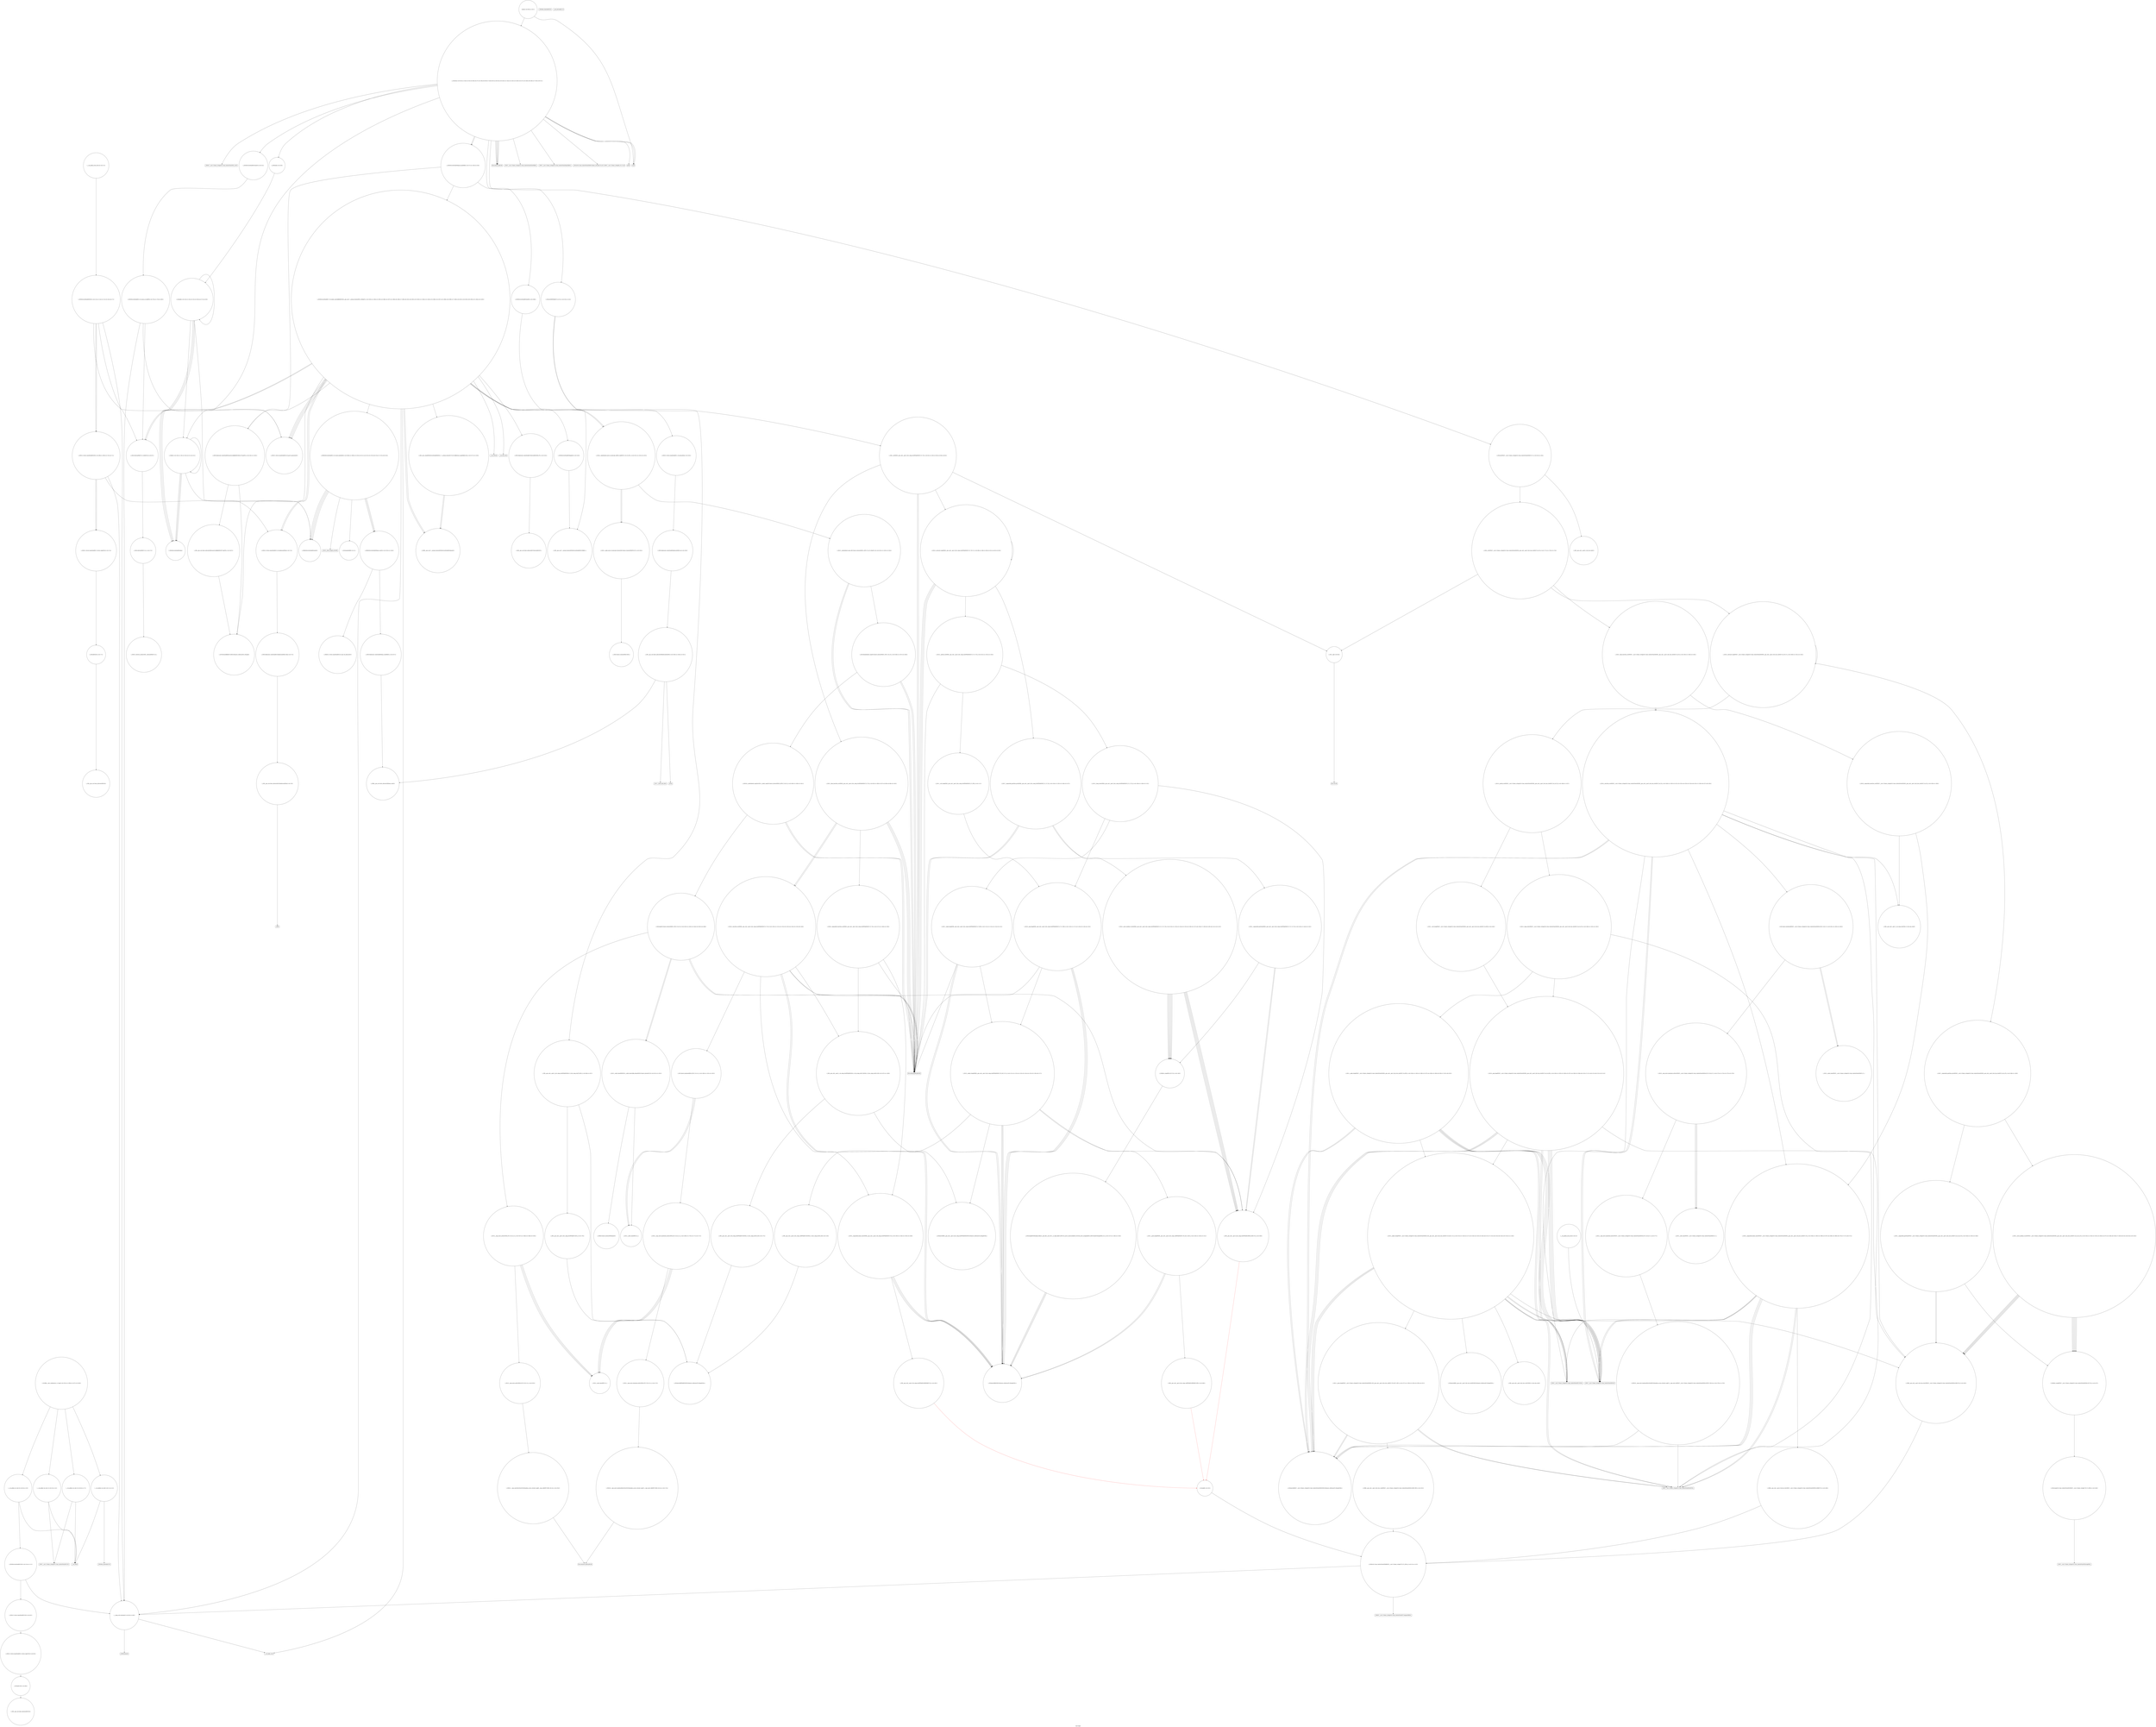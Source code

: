 digraph "Call Graph" {
	label="Call Graph";

	Node0x5587aa89c090 [shape=record,shape=circle,label="{__cxx_global_var_init|{<s0>1|<s1>2}}"];
	Node0x5587aa89c090:s0 -> Node0x5587aa89c110[color=black];
	Node0x5587aa89c090:s1 -> Node0x5587aaca23c0[color=black];
	Node0x5587aaca5f60 [shape=record,shape=Mrecord,label="{llvm.memmove.p0i8.p0i8.i64}"];
	Node0x5587aaca25c0 [shape=record,shape=Mrecord,label="{_ZNSt7__cxx1112basic_stringIcSt11char_traitsIcESaIcEED1Ev}"];
	Node0x5587aaca3ac0 [shape=record,shape=circle,label="{_ZSt22__final_insertion_sortIPNSt7__cxx1112basic_stringIcSt11char_traitsIcESaIcEEEN9__gnu_cxx5__ops15_Iter_less_iterEEvT_SA_T0_|{<s0>183|<s1>184|<s2>185}}"];
	Node0x5587aaca3ac0:s0 -> Node0x5587aaca4540[color=black];
	Node0x5587aaca3ac0:s1 -> Node0x5587aaca45c0[color=black];
	Node0x5587aaca3ac0:s2 -> Node0x5587aaca4540[color=black];
	Node0x5587aaca2940 [shape=record,shape=circle,label="{_ZNKSt6vectorIiSaIiEE4sizeEv}"];
	Node0x5587aaca3e40 [shape=record,shape=circle,label="{_ZSt10__pop_heapIPNSt7__cxx1112basic_stringIcSt11char_traitsIcESaIcEEEN9__gnu_cxx5__ops15_Iter_less_iterEEvT_SA_SA_RT0_|{<s0>204|<s1>205|<s2>206|<s3>207|<s4>208|<s5>209|<s6>210|<s7>211|<s8>212|<s9>213|<s10>214}}"];
	Node0x5587aaca3e40:s0 -> Node0x5587aaca3ec0[color=black];
	Node0x5587aaca3e40:s1 -> Node0x5587aaca3f40[color=black];
	Node0x5587aaca3e40:s2 -> Node0x5587aaca3ec0[color=black];
	Node0x5587aaca3e40:s3 -> Node0x5587aaca4040[color=black];
	Node0x5587aaca3e40:s4 -> Node0x5587aaca3ec0[color=black];
	Node0x5587aaca3e40:s5 -> Node0x5587aaca3f40[color=black];
	Node0x5587aaca3e40:s6 -> Node0x5587aaca3fc0[color=black];
	Node0x5587aaca3e40:s7 -> Node0x5587aaca25c0[color=black];
	Node0x5587aaca3e40:s8 -> Node0x5587aaca25c0[color=black];
	Node0x5587aaca3e40:s9 -> Node0x5587aaca25c0[color=black];
	Node0x5587aaca3e40:s10 -> Node0x5587aaca25c0[color=black];
	Node0x5587aaca2cc0 [shape=record,shape=Mrecord,label="{llvm.memset.p0i8.i64}"];
	Node0x5587aaca41c0 [shape=record,shape=circle,label="{_ZSt11__push_heapIPNSt7__cxx1112basic_stringIcSt11char_traitsIcESaIcEEElS5_N9__gnu_cxx5__ops14_Iter_less_valEEvT_T0_SB_T1_RT2_|{<s0>227|<s1>228|<s2>229|<s3>230|<s4>231}}"];
	Node0x5587aaca41c0:s0 -> Node0x5587aaca4240[color=black];
	Node0x5587aaca41c0:s1 -> Node0x5587aaca3ec0[color=black];
	Node0x5587aaca41c0:s2 -> Node0x5587aaca4040[color=black];
	Node0x5587aaca41c0:s3 -> Node0x5587aaca3ec0[color=black];
	Node0x5587aaca41c0:s4 -> Node0x5587aaca4040[color=black];
	Node0x5587aaca3040 [shape=record,shape=Mrecord,label="{_ZNSt7__cxx1112basic_stringIcSt11char_traitsIcESaIcEEaSERKS4_}"];
	Node0x5587aaca4540 [shape=record,shape=circle,label="{_ZSt16__insertion_sortIPNSt7__cxx1112basic_stringIcSt11char_traitsIcESaIcEEEN9__gnu_cxx5__ops15_Iter_less_iterEEvT_SA_T0_|{<s0>249|<s1>250|<s2>251|<s3>252|<s4>253|<s5>254|<s6>255|<s7>256|<s8>257|<s9>258}}"];
	Node0x5587aaca4540:s0 -> Node0x5587aaca3dc0[color=black];
	Node0x5587aaca4540:s1 -> Node0x5587aaca3ec0[color=black];
	Node0x5587aaca4540:s2 -> Node0x5587aaca3f40[color=black];
	Node0x5587aaca4540:s3 -> Node0x5587aaca4640[color=black];
	Node0x5587aaca4540:s4 -> Node0x5587aaca3ec0[color=black];
	Node0x5587aaca4540:s5 -> Node0x5587aaca4040[color=black];
	Node0x5587aaca4540:s6 -> Node0x5587aaca25c0[color=black];
	Node0x5587aaca4540:s7 -> Node0x5587aaca25c0[color=black];
	Node0x5587aaca4540:s8 -> Node0x5587aaca4740[color=black];
	Node0x5587aaca4540:s9 -> Node0x5587aaca46c0[color=black];
	Node0x5587aaca33c0 [shape=record,shape=circle,label="{__clang_call_terminate|{<s0>63|<s1>64}}"];
	Node0x5587aaca33c0:s0 -> Node0x5587aaca3440[color=black];
	Node0x5587aaca33c0:s1 -> Node0x5587aaca34c0[color=black];
	Node0x5587aaca48c0 [shape=record,shape=circle,label="{_ZSt22__copy_move_backward_aILb1EPNSt7__cxx1112basic_stringIcSt11char_traitsIcESaIcEEES6_ET1_T0_S8_S7_|{<s0>277}}"];
	Node0x5587aaca48c0:s0 -> Node0x5587aaca49c0[color=black];
	Node0x5587aaca3740 [shape=record,shape=circle,label="{_ZNSt12_Vector_baseIiSaIiEE19_M_get_Tp_allocatorEv}"];
	Node0x5587aaca8480 [shape=record,shape=circle,label="{_ZN9__gnu_cxx13new_allocatorIiE9constructIiJRKiEEEvPT_DpOT0_|{<s0>307}}"];
	Node0x5587aaca8480:s0 -> Node0x5587aaca8500[color=black];
	Node0x5587aaca4ae0 [shape=record,shape=circle,label="{_ZN9__gnu_cxx13new_allocatorIiE10deallocateEPim|{<s0>76}}"];
	Node0x5587aaca4ae0:s0 -> Node0x5587aaca4b60[color=black];
	Node0x5587aaca8800 [shape=record,shape=circle,label="{_ZNK9__gnu_cxx17__normal_iteratorIPiSt6vectorIiSaIiEEE4baseEv}"];
	Node0x5587aaca4e60 [shape=record,shape=circle,label="{_ZN9__gnu_cxx5__ops16__iter_comp_iterIPFbiiEEENS0_15_Iter_comp_iterIT_EES5_|{<s0>86|<s1>87}}"];
	Node0x5587aaca4e60:s0 -> Node0x5587aaca56e0[color=black];
	Node0x5587aaca4e60:s1 -> Node0x5587aaca60e0[color=black];
	Node0x5587aaca8b80 [shape=record,shape=circle,label="{_ZNSt16allocator_traitsISaIiEE8max_sizeERKS0_|{<s0>327}}"];
	Node0x5587aaca8b80:s0 -> Node0x5587aaca8c80[color=black];
	Node0x5587aaca51e0 [shape=record,shape=circle,label="{_ZSt13__heap_selectIPiN9__gnu_cxx5__ops15_Iter_comp_iterIPFbiiEEEEvT_S7_S7_T0_|{<s0>108|<s1>109|<s2>110}}"];
	Node0x5587aaca51e0:s0 -> Node0x5587aaca52e0[color=black];
	Node0x5587aaca51e0:s1 -> Node0x5587aaca5360[color=black];
	Node0x5587aaca51e0:s2 -> Node0x5587aaca53e0[color=black];
	Node0x5587aaca8f00 [shape=record,shape=Mrecord,label="{_Znwm}"];
	Node0x5587aaca5560 [shape=record,shape=circle,label="{_ZSt4moveIRN9__gnu_cxx5__ops15_Iter_comp_iterIPFbiiEEEEONSt16remove_referenceIT_E4typeEOS8_}"];
	Node0x5587aaca9280 [shape=record,shape=circle,label="{_ZSt12__miter_baseIPiEDTcl12__miter_basecldtfp_4baseEEESt13move_iteratorIT_E|{<s0>351|<s1>352}}"];
	Node0x5587aaca9280:s0 -> Node0x5587aaca9400[color=black];
	Node0x5587aaca9280:s1 -> Node0x5587aaca5d60[color=black];
	Node0x5587aaca58e0 [shape=record,shape=circle,label="{_ZSt9iter_swapIPiS0_EvT_T0_|{<s0>146}}"];
	Node0x5587aaca58e0:s0 -> Node0x5587aaca5960[color=black];
	Node0x5587aaca5c60 [shape=record,shape=circle,label="{_ZN9__gnu_cxx5__ops15__val_comp_iterIPFbiiEEENS0_14_Val_comp_iterIT_EENS0_15_Iter_comp_iterIS5_EE|{<s0>167|<s1>168}}"];
	Node0x5587aaca5c60:s0 -> Node0x5587aaca5560[color=black];
	Node0x5587aaca5c60:s1 -> Node0x5587aaca6060[color=black];
	Node0x5587aa89c110 [shape=record,shape=Mrecord,label="{_ZNSt8ios_base4InitC1Ev}"];
	Node0x5587aaca5fe0 [shape=record,shape=circle,label="{_ZN9__gnu_cxx5__ops14_Val_comp_iterIPFbiiEEclIiPiEEbRT_T0_|{<s0>361}}"];
	Node0x5587aaca5fe0:s0 -> Node0x5587aaca2b40[color=red];
	Node0x5587aaca2640 [shape=record,shape=circle,label="{__cxx_global_var_init.2|{<s0>6|<s1>7}}"];
	Node0x5587aaca2640:s0 -> Node0x5587aaca24c0[color=black];
	Node0x5587aaca2640:s1 -> Node0x5587aaca23c0[color=black];
	Node0x5587aaca3b40 [shape=record,shape=circle,label="{_ZSt14__partial_sortIPNSt7__cxx1112basic_stringIcSt11char_traitsIcESaIcEEEN9__gnu_cxx5__ops15_Iter_less_iterEEvT_SA_SA_T0_|{<s0>186|<s1>187}}"];
	Node0x5587aaca3b40:s0 -> Node0x5587aaca3c40[color=black];
	Node0x5587aaca3b40:s1 -> Node0x5587aaca3cc0[color=black];
	Node0x5587aaca29c0 [shape=record,shape=circle,label="{_ZNSt6vectorIiSaIiEEixEm}"];
	Node0x5587aaca3ec0 [shape=record,shape=circle,label="{_ZSt4moveIRNSt7__cxx1112basic_stringIcSt11char_traitsIcESaIcEEEEONSt16remove_referenceIT_E4typeEOS8_}"];
	Node0x5587aaca2d40 [shape=record,shape=Mrecord,label="{scanf}"];
	Node0x5587aaca4240 [shape=record,shape=circle,label="{_ZNK9__gnu_cxx5__ops14_Iter_less_valclIPNSt7__cxx1112basic_stringIcSt11char_traitsIcESaIcEEES8_EEbT_RT0_|{<s0>232}}"];
	Node0x5587aaca4240:s0 -> Node0x5587aaca2bc0[color=black];
	Node0x5587aaca30c0 [shape=record,shape=Mrecord,label="{_ZNSt7__cxx1112basic_stringIcSt11char_traitsIcESaIcEEpLERKS4_}"];
	Node0x5587aaca45c0 [shape=record,shape=circle,label="{_ZSt26__unguarded_insertion_sortIPNSt7__cxx1112basic_stringIcSt11char_traitsIcESaIcEEEN9__gnu_cxx5__ops15_Iter_less_iterEEvT_SA_T0_|{<s0>259|<s1>260}}"];
	Node0x5587aaca45c0:s0 -> Node0x5587aaca4740[color=black];
	Node0x5587aaca45c0:s1 -> Node0x5587aaca46c0[color=black];
	Node0x5587aaca3440 [shape=record,shape=Mrecord,label="{__cxa_begin_catch}"];
	Node0x5587aaca4940 [shape=record,shape=circle,label="{_ZSt12__niter_baseIPNSt7__cxx1112basic_stringIcSt11char_traitsIcESaIcEEEET_S7_}"];
	Node0x5587aaca37c0 [shape=record,shape=circle,label="{_ZNSt12_Vector_baseIiSaIiEED2Ev|{<s0>68|<s1>69|<s2>70|<s3>71}}"];
	Node0x5587aaca37c0:s0 -> Node0x5587aaca3940[color=black];
	Node0x5587aaca37c0:s1 -> Node0x5587aaca39c0[color=black];
	Node0x5587aaca37c0:s2 -> Node0x5587aaca39c0[color=black];
	Node0x5587aaca37c0:s3 -> Node0x5587aaca33c0[color=black];
	Node0x5587aaca8500 [shape=record,shape=circle,label="{_ZSt7forwardIRKiEOT_RNSt16remove_referenceIS2_E4typeE}"];
	Node0x5587aaca4b60 [shape=record,shape=Mrecord,label="{_ZdlPv}"];
	Node0x5587aaca8880 [shape=record,shape=circle,label="{_ZNSt16allocator_traitsISaIiEE7destroyIiEEvRS0_PT_|{<s0>324}}"];
	Node0x5587aaca8880:s0 -> Node0x5587aaca9500[color=black];
	Node0x5587aaca4ee0 [shape=record,shape=circle,label="{_ZSt16__introsort_loopIPilN9__gnu_cxx5__ops15_Iter_comp_iterIPFbiiEEEEvT_S7_T0_T1_|{<s0>88|<s1>89|<s2>90|<s3>91|<s4>92|<s5>93}}"];
	Node0x5587aaca4ee0:s0 -> Node0x5587aaca4fe0[color=black];
	Node0x5587aaca4ee0:s1 -> Node0x5587aaca50e0[color=black];
	Node0x5587aaca4ee0:s2 -> Node0x5587aaca4fe0[color=black];
	Node0x5587aaca4ee0:s3 -> Node0x5587aaca5160[color=black];
	Node0x5587aaca4ee0:s4 -> Node0x5587aaca4fe0[color=black];
	Node0x5587aaca4ee0:s5 -> Node0x5587aaca4ee0[color=black];
	Node0x5587aaca8c00 [shape=record,shape=circle,label="{_ZNKSt12_Vector_baseIiSaIiEE19_M_get_Tp_allocatorEv}"];
	Node0x5587aaca5260 [shape=record,shape=circle,label="{_ZSt11__sort_heapIPiN9__gnu_cxx5__ops15_Iter_comp_iterIPFbiiEEEEvT_S7_RT0_|{<s0>111}}"];
	Node0x5587aaca5260:s0 -> Node0x5587aaca53e0[color=black];
	Node0x5587aaca8f80 [shape=record,shape=circle,label="{_ZSt22__uninitialized_copy_aISt13move_iteratorIPiES1_iET0_T_S4_S3_RSaIT1_E|{<s0>332|<s1>333|<s2>334}}"];
	Node0x5587aaca8f80:s0 -> Node0x5587aaca4fe0[color=black];
	Node0x5587aaca8f80:s1 -> Node0x5587aaca4fe0[color=black];
	Node0x5587aaca8f80:s2 -> Node0x5587aaca9080[color=black];
	Node0x5587aaca55e0 [shape=record,shape=circle,label="{_ZN9__gnu_cxx5__ops14_Iter_comp_valIPFbiiEEC2EONS0_15_Iter_comp_iterIS3_EE|{<s0>128}}"];
	Node0x5587aaca55e0:s0 -> Node0x5587aaca56e0[color=black];
	Node0x5587aaca9300 [shape=record,shape=circle,label="{_ZSt13__copy_move_aILb1EPiS0_ET1_T0_S2_S1_|{<s0>353}}"];
	Node0x5587aaca9300:s0 -> Node0x5587aaca9380[color=black];
	Node0x5587aaca5960 [shape=record,shape=circle,label="{_ZSt4swapIiENSt9enable_ifIXsr6__and_ISt6__not_ISt15__is_tuple_likeIT_EESt21is_move_constructibleIS3_ESt18is_move_assignableIS3_EEE5valueEvE4typeERS3_SC_|{<s0>147|<s1>148|<s2>149}}"];
	Node0x5587aaca5960:s0 -> Node0x5587aaca5460[color=black];
	Node0x5587aaca5960:s1 -> Node0x5587aaca5460[color=black];
	Node0x5587aaca5960:s2 -> Node0x5587aaca5460[color=black];
	Node0x5587aaca5ce0 [shape=record,shape=circle,label="{_ZSt23__copy_move_backward_a2ILb1EPiS0_ET1_T0_S2_S1_|{<s0>169|<s1>170|<s2>171|<s3>172}}"];
	Node0x5587aaca5ce0:s0 -> Node0x5587aaca5e60[color=black];
	Node0x5587aaca5ce0:s1 -> Node0x5587aaca5e60[color=black];
	Node0x5587aaca5ce0:s2 -> Node0x5587aaca5e60[color=black];
	Node0x5587aaca5ce0:s3 -> Node0x5587aaca5de0[color=black];
	Node0x5587aaca2340 [shape=record,shape=Mrecord,label="{_ZNSt8ios_base4InitD1Ev}"];
	Node0x5587aaca6060 [shape=record,shape=circle,label="{_ZN9__gnu_cxx5__ops14_Val_comp_iterIPFbiiEEC2EONS0_15_Iter_comp_iterIS3_EE|{<s0>175}}"];
	Node0x5587aaca6060:s0 -> Node0x5587aaca56e0[color=black];
	Node0x5587aaca26c0 [shape=record,shape=circle,label="{__cxx_global_var_init.3|{<s0>8|<s1>9}}"];
	Node0x5587aaca26c0:s0 -> Node0x5587aaca2740[color=black];
	Node0x5587aaca26c0:s1 -> Node0x5587aaca23c0[color=black];
	Node0x5587aaca3bc0 [shape=record,shape=circle,label="{_ZSt27__unguarded_partition_pivotIPNSt7__cxx1112basic_stringIcSt11char_traitsIcESaIcEEEN9__gnu_cxx5__ops15_Iter_less_iterEET_SA_SA_T0_|{<s0>188|<s1>189}}"];
	Node0x5587aaca3bc0:s0 -> Node0x5587aaca42c0[color=black];
	Node0x5587aaca3bc0:s1 -> Node0x5587aaca4340[color=black];
	Node0x5587aaca2a40 [shape=record,shape=circle,label="{_Z4walki|{<s0>23|<s1>24|<s2>25|<s3>26|<s4>27|<s5>28}}"];
	Node0x5587aaca2a40:s0 -> Node0x5587aaca2940[color=black];
	Node0x5587aaca2a40:s1 -> Node0x5587aaca29c0[color=black];
	Node0x5587aaca2a40:s2 -> Node0x5587aaca29c0[color=black];
	Node0x5587aaca2a40:s3 -> Node0x5587aaca29c0[color=black];
	Node0x5587aaca2a40:s4 -> Node0x5587aaca28c0[color=black];
	Node0x5587aaca2a40:s5 -> Node0x5587aaca2a40[color=black];
	Node0x5587aaca3f40 [shape=record,shape=Mrecord,label="{_ZNSt7__cxx1112basic_stringIcSt11char_traitsIcESaIcEEC1EOS4_}"];
	Node0x5587aaca2dc0 [shape=record,shape=Mrecord,label="{_ZStrsIcSt11char_traitsIcESaIcEERSt13basic_istreamIT_T0_ES7_RNSt7__cxx1112basic_stringIS4_S5_T1_EE}"];
	Node0x5587aaca42c0 [shape=record,shape=circle,label="{_ZSt22__move_median_to_firstIPNSt7__cxx1112basic_stringIcSt11char_traitsIcESaIcEEEN9__gnu_cxx5__ops15_Iter_less_iterEEvT_SA_SA_SA_T0_|{<s0>233|<s1>234|<s2>235|<s3>236|<s4>237|<s5>238|<s6>239|<s7>240|<s8>241|<s9>242|<s10>243}}"];
	Node0x5587aaca42c0:s0 -> Node0x5587aaca3dc0[color=black];
	Node0x5587aaca42c0:s1 -> Node0x5587aaca3dc0[color=black];
	Node0x5587aaca42c0:s2 -> Node0x5587aaca43c0[color=black];
	Node0x5587aaca42c0:s3 -> Node0x5587aaca3dc0[color=black];
	Node0x5587aaca42c0:s4 -> Node0x5587aaca43c0[color=black];
	Node0x5587aaca42c0:s5 -> Node0x5587aaca43c0[color=black];
	Node0x5587aaca42c0:s6 -> Node0x5587aaca3dc0[color=black];
	Node0x5587aaca42c0:s7 -> Node0x5587aaca43c0[color=black];
	Node0x5587aaca42c0:s8 -> Node0x5587aaca3dc0[color=black];
	Node0x5587aaca42c0:s9 -> Node0x5587aaca43c0[color=black];
	Node0x5587aaca42c0:s10 -> Node0x5587aaca43c0[color=black];
	Node0x5587aaca3140 [shape=record,shape=Mrecord,label="{printf}"];
	Node0x5587aaca4640 [shape=record,shape=circle,label="{_ZSt13move_backwardIPNSt7__cxx1112basic_stringIcSt11char_traitsIcESaIcEEES6_ET0_T_S8_S7_|{<s0>261|<s1>262|<s2>263}}"];
	Node0x5587aaca4640:s0 -> Node0x5587aaca4840[color=black];
	Node0x5587aaca4640:s1 -> Node0x5587aaca4840[color=black];
	Node0x5587aaca4640:s2 -> Node0x5587aaca47c0[color=black];
	Node0x5587aaca34c0 [shape=record,shape=Mrecord,label="{_ZSt9terminatev}"];
	Node0x5587aaca49c0 [shape=record,shape=circle,label="{_ZNSt20__copy_move_backwardILb1ELb0ESt26random_access_iterator_tagE13__copy_move_bIPNSt7__cxx1112basic_stringIcSt11char_traitsIcESaIcEEES9_EET0_T_SB_SA_|{<s0>278|<s1>279}}"];
	Node0x5587aaca49c0:s0 -> Node0x5587aaca3ec0[color=black];
	Node0x5587aaca49c0:s1 -> Node0x5587aaca4040[color=black];
	Node0x5587aaca3840 [shape=record,shape=circle,label="{_ZSt8_DestroyIPiEvT_S1_|{<s0>72}}"];
	Node0x5587aaca3840:s0 -> Node0x5587aaca38c0[color=black];
	Node0x5587aaca8580 [shape=record,shape=circle,label="{_ZNKSt6vectorIiSaIiEE12_M_check_lenEmPKc|{<s0>308|<s1>309|<s2>310|<s3>311|<s4>312|<s5>313|<s6>314|<s7>315|<s8>316}}"];
	Node0x5587aaca8580:s0 -> Node0x5587aaca8a00[color=black];
	Node0x5587aaca8580:s1 -> Node0x5587aaca2940[color=black];
	Node0x5587aaca8580:s2 -> Node0x5587aaca8a80[color=black];
	Node0x5587aaca8580:s3 -> Node0x5587aaca2940[color=black];
	Node0x5587aaca8580:s4 -> Node0x5587aaca2940[color=black];
	Node0x5587aaca8580:s5 -> Node0x5587aaca8b00[color=black];
	Node0x5587aaca8580:s6 -> Node0x5587aaca2940[color=black];
	Node0x5587aaca8580:s7 -> Node0x5587aaca8a00[color=black];
	Node0x5587aaca8580:s8 -> Node0x5587aaca8a00[color=black];
	Node0x5587aaca4be0 [shape=record,shape=circle,label="{_ZNSaIiED2Ev|{<s0>77}}"];
	Node0x5587aaca4be0:s0 -> Node0x5587aaca4c60[color=black];
	Node0x5587aaca8900 [shape=record,shape=Mrecord,label="{__cxa_rethrow}"];
	Node0x5587aaca4f60 [shape=record,shape=circle,label="{_ZSt4__lgl|{<s0>94}}"];
	Node0x5587aaca4f60:s0 -> Node0x5587aaca59e0[color=black];
	Node0x5587aaca8c80 [shape=record,shape=circle,label="{_ZNK9__gnu_cxx13new_allocatorIiE8max_sizeEv}"];
	Node0x5587aaca52e0 [shape=record,shape=circle,label="{_ZSt11__make_heapIPiN9__gnu_cxx5__ops15_Iter_comp_iterIPFbiiEEEEvT_S7_RT0_|{<s0>112|<s1>113|<s2>114|<s3>115}}"];
	Node0x5587aaca52e0:s0 -> Node0x5587aaca5460[color=black];
	Node0x5587aaca52e0:s1 -> Node0x5587aaca5460[color=black];
	Node0x5587aaca52e0:s2 -> Node0x5587aaca4fe0[color=black];
	Node0x5587aaca52e0:s3 -> Node0x5587aaca54e0[color=black];
	Node0x5587aaca9000 [shape=record,shape=circle,label="{_ZSt32__make_move_if_noexcept_iteratorIiSt13move_iteratorIPiEET0_PT_|{<s0>335}}"];
	Node0x5587aaca9000:s0 -> Node0x5587aaca9480[color=black];
	Node0x5587aaca5660 [shape=record,shape=circle,label="{_ZSt11__push_heapIPiliN9__gnu_cxx5__ops14_Iter_comp_valIPFbiiEEEEvT_T0_S8_T1_RT2_|{<s0>129|<s1>130|<s2>131}}"];
	Node0x5587aaca5660:s0 -> Node0x5587aaca5760[color=black];
	Node0x5587aaca5660:s1 -> Node0x5587aaca5460[color=black];
	Node0x5587aaca5660:s2 -> Node0x5587aaca5460[color=black];
	Node0x5587aaca9380 [shape=record,shape=circle,label="{_ZNSt11__copy_moveILb1ELb1ESt26random_access_iterator_tagE8__copy_mIiEEPT_PKS3_S6_S4_|{<s0>354}}"];
	Node0x5587aaca9380:s0 -> Node0x5587aaca5f60[color=black];
	Node0x5587aaca59e0 [shape=record,shape=Mrecord,label="{llvm.ctlz.i64}"];
	Node0x5587aaca5d60 [shape=record,shape=circle,label="{_ZSt12__miter_baseIPiET_S1_}"];
	Node0x5587aaca23c0 [shape=record,shape=Mrecord,label="{__cxa_atexit}"];
	Node0x5587aaca60e0 [shape=record,shape=circle,label="{_ZN9__gnu_cxx5__ops15_Iter_comp_iterIPFbiiEEC2ES3_|{<s0>176}}"];
	Node0x5587aaca60e0:s0 -> Node0x5587aaca56e0[color=black];
	Node0x5587aaca2740 [shape=record,shape=circle,label="{_ZNSt6vectorIiSaIiEEC2Ev|{<s0>10|<s1>11}}"];
	Node0x5587aaca2740:s0 -> Node0x5587aaca32c0[color=black];
	Node0x5587aaca2740:s1 -> Node0x5587aaca33c0[color=black];
	Node0x5587aaca3c40 [shape=record,shape=circle,label="{_ZSt13__heap_selectIPNSt7__cxx1112basic_stringIcSt11char_traitsIcESaIcEEEN9__gnu_cxx5__ops15_Iter_less_iterEEvT_SA_SA_T0_|{<s0>190|<s1>191|<s2>192}}"];
	Node0x5587aaca3c40:s0 -> Node0x5587aaca3d40[color=black];
	Node0x5587aaca3c40:s1 -> Node0x5587aaca3dc0[color=black];
	Node0x5587aaca3c40:s2 -> Node0x5587aaca3e40[color=black];
	Node0x5587aaca2ac0 [shape=record,shape=circle,label="{_Z4WALKi|{<s0>29}}"];
	Node0x5587aaca2ac0:s0 -> Node0x5587aaca2a40[color=black];
	Node0x5587aaca3fc0 [shape=record,shape=circle,label="{_ZSt13__adjust_heapIPNSt7__cxx1112basic_stringIcSt11char_traitsIcESaIcEEElS5_N9__gnu_cxx5__ops15_Iter_less_iterEEvT_T0_SB_T1_T2_|{<s0>215|<s1>216|<s2>217|<s3>218|<s4>219|<s5>220|<s6>221|<s7>222|<s8>223|<s9>224|<s10>225|<s11>226}}"];
	Node0x5587aaca3fc0:s0 -> Node0x5587aaca3dc0[color=black];
	Node0x5587aaca3fc0:s1 -> Node0x5587aaca3ec0[color=black];
	Node0x5587aaca3fc0:s2 -> Node0x5587aaca4040[color=black];
	Node0x5587aaca3fc0:s3 -> Node0x5587aaca3ec0[color=black];
	Node0x5587aaca3fc0:s4 -> Node0x5587aaca4040[color=black];
	Node0x5587aaca3fc0:s5 -> Node0x5587aaca40c0[color=black];
	Node0x5587aaca3fc0:s6 -> Node0x5587aaca4140[color=black];
	Node0x5587aaca3fc0:s7 -> Node0x5587aaca3ec0[color=black];
	Node0x5587aaca3fc0:s8 -> Node0x5587aaca3f40[color=black];
	Node0x5587aaca3fc0:s9 -> Node0x5587aaca41c0[color=black];
	Node0x5587aaca3fc0:s10 -> Node0x5587aaca25c0[color=black];
	Node0x5587aaca3fc0:s11 -> Node0x5587aaca25c0[color=black];
	Node0x5587aaca2e40 [shape=record,shape=circle,label="{_ZNSt6vectorIiSaIiEE5clearEv|{<s0>52}}"];
	Node0x5587aaca2e40:s0 -> Node0x5587aaca4d60[color=black];
	Node0x5587aaca4340 [shape=record,shape=circle,label="{_ZSt21__unguarded_partitionIPNSt7__cxx1112basic_stringIcSt11char_traitsIcESaIcEEEN9__gnu_cxx5__ops15_Iter_less_iterEET_SA_SA_SA_T0_|{<s0>244|<s1>245|<s2>246}}"];
	Node0x5587aaca4340:s0 -> Node0x5587aaca3dc0[color=black];
	Node0x5587aaca4340:s1 -> Node0x5587aaca3dc0[color=black];
	Node0x5587aaca4340:s2 -> Node0x5587aaca43c0[color=black];
	Node0x5587aaca31c0 [shape=record,shape=Mrecord,label="{_ZNKSt7__cxx1112basic_stringIcSt11char_traitsIcESaIcEE5c_strEv}"];
	Node0x5587aaca46c0 [shape=record,shape=circle,label="{_ZSt25__unguarded_linear_insertIPNSt7__cxx1112basic_stringIcSt11char_traitsIcESaIcEEEN9__gnu_cxx5__ops14_Val_less_iterEEvT_T0_|{<s0>264|<s1>265|<s2>266|<s3>267|<s4>268|<s5>269|<s6>270|<s7>271|<s8>272}}"];
	Node0x5587aaca46c0:s0 -> Node0x5587aaca3ec0[color=black];
	Node0x5587aaca46c0:s1 -> Node0x5587aaca3f40[color=black];
	Node0x5587aaca46c0:s2 -> Node0x5587aaca8280[color=black];
	Node0x5587aaca46c0:s3 -> Node0x5587aaca3ec0[color=black];
	Node0x5587aaca46c0:s4 -> Node0x5587aaca4040[color=black];
	Node0x5587aaca46c0:s5 -> Node0x5587aaca25c0[color=black];
	Node0x5587aaca46c0:s6 -> Node0x5587aaca3ec0[color=black];
	Node0x5587aaca46c0:s7 -> Node0x5587aaca4040[color=black];
	Node0x5587aaca46c0:s8 -> Node0x5587aaca25c0[color=black];
	Node0x5587aaca3540 [shape=record,shape=circle,label="{_ZNSt12_Vector_baseIiSaIiEE12_Vector_implC2Ev|{<s0>65}}"];
	Node0x5587aaca3540:s0 -> Node0x5587aaca35c0[color=black];
	Node0x5587aaca8280 [shape=record,shape=circle,label="{_ZNK9__gnu_cxx5__ops14_Val_less_iterclINSt7__cxx1112basic_stringIcSt11char_traitsIcESaIcEEEPS8_EEbRT_T0_|{<s0>280}}"];
	Node0x5587aaca8280:s0 -> Node0x5587aaca2bc0[color=black];
	Node0x5587aaca38c0 [shape=record,shape=circle,label="{_ZNSt12_Destroy_auxILb1EE9__destroyIPiEEvT_S3_}"];
	Node0x5587aaca8600 [shape=record,shape=circle,label="{_ZN9__gnu_cxxmiIPiSt6vectorIiSaIiEEEENS_17__normal_iteratorIT_T0_E15difference_typeERKS8_SB_|{<s0>317|<s1>318}}"];
	Node0x5587aaca8600:s0 -> Node0x5587aaca8800[color=black];
	Node0x5587aaca8600:s1 -> Node0x5587aaca8800[color=black];
	Node0x5587aaca4c60 [shape=record,shape=circle,label="{_ZN9__gnu_cxx13new_allocatorIiED2Ev}"];
	Node0x5587aaca8980 [shape=record,shape=Mrecord,label="{__cxa_end_catch}"];
	Node0x5587aaca4fe0 [shape=record,shape=Mrecord,label="{llvm.memcpy.p0i8.p0i8.i64}"];
	Node0x5587aaca8d00 [shape=record,shape=circle,label="{_ZN9__gnu_cxx17__normal_iteratorIPiSt6vectorIiSaIiEEEC2ERKS1_}"];
	Node0x5587aaca5360 [shape=record,shape=circle,label="{_ZN9__gnu_cxx5__ops15_Iter_comp_iterIPFbiiEEclIPiS6_EEbT_T0_|{<s0>359}}"];
	Node0x5587aaca5360:s0 -> Node0x5587aaca2b40[color=red];
	Node0x5587aaca9080 [shape=record,shape=circle,label="{_ZSt18uninitialized_copyISt13move_iteratorIPiES1_ET0_T_S4_S3_|{<s0>336|<s1>337|<s2>338}}"];
	Node0x5587aaca9080:s0 -> Node0x5587aaca4fe0[color=black];
	Node0x5587aaca9080:s1 -> Node0x5587aaca4fe0[color=black];
	Node0x5587aaca9080:s2 -> Node0x5587aaca9100[color=black];
	Node0x5587aaca56e0 [shape=record,shape=circle,label="{_ZSt4moveIRPFbiiEEONSt16remove_referenceIT_E4typeEOS4_}"];
	Node0x5587aaca9400 [shape=record,shape=circle,label="{_ZNKSt13move_iteratorIPiE4baseEv}"];
	Node0x5587aaca5a60 [shape=record,shape=circle,label="{_ZSt16__insertion_sortIPiN9__gnu_cxx5__ops15_Iter_comp_iterIPFbiiEEEEvT_S7_T0_|{<s0>150|<s1>151|<s2>152|<s3>153|<s4>154|<s5>155|<s6>156}}"];
	Node0x5587aaca5a60:s0 -> Node0x5587aaca5360[color=black];
	Node0x5587aaca5a60:s1 -> Node0x5587aaca5460[color=black];
	Node0x5587aaca5a60:s2 -> Node0x5587aaca5b60[color=black];
	Node0x5587aaca5a60:s3 -> Node0x5587aaca5460[color=black];
	Node0x5587aaca5a60:s4 -> Node0x5587aaca4fe0[color=black];
	Node0x5587aaca5a60:s5 -> Node0x5587aaca5c60[color=black];
	Node0x5587aaca5a60:s6 -> Node0x5587aaca5be0[color=black];
	Node0x5587aaca5de0 [shape=record,shape=circle,label="{_ZSt22__copy_move_backward_aILb1EPiS0_ET1_T0_S2_S1_|{<s0>173}}"];
	Node0x5587aaca5de0:s0 -> Node0x5587aaca5ee0[color=black];
	Node0x5587aaca2440 [shape=record,shape=circle,label="{__cxx_global_var_init.1|{<s0>3|<s1>4}}"];
	Node0x5587aaca2440:s0 -> Node0x5587aaca24c0[color=black];
	Node0x5587aaca2440:s1 -> Node0x5587aaca23c0[color=black];
	Node0x5587aaca6160 [shape=record,shape=circle,label="{_ZSt6__sortIPNSt7__cxx1112basic_stringIcSt11char_traitsIcESaIcEEEN9__gnu_cxx5__ops15_Iter_less_iterEEvT_SA_T0_|{<s0>177|<s1>178|<s2>179}}"];
	Node0x5587aaca6160:s0 -> Node0x5587aaca4f60[color=black];
	Node0x5587aaca6160:s1 -> Node0x5587aaca3a40[color=black];
	Node0x5587aaca6160:s2 -> Node0x5587aaca3ac0[color=black];
	Node0x5587aaca27c0 [shape=record,shape=circle,label="{__cxx_global_array_dtor.4|{<s0>12}}"];
	Node0x5587aaca27c0:s0 -> Node0x5587aaca2840[color=black];
	Node0x5587aaca3cc0 [shape=record,shape=circle,label="{_ZSt11__sort_heapIPNSt7__cxx1112basic_stringIcSt11char_traitsIcESaIcEEEN9__gnu_cxx5__ops15_Iter_less_iterEEvT_SA_RT0_|{<s0>193}}"];
	Node0x5587aaca3cc0:s0 -> Node0x5587aaca3e40[color=black];
	Node0x5587aaca2b40 [shape=record,shape=circle,label="{_Z4cmpfii|{<s0>30}}"];
	Node0x5587aaca2b40:s0 -> Node0x5587aaca2bc0[color=black];
	Node0x5587aaca4040 [shape=record,shape=Mrecord,label="{_ZNSt7__cxx1112basic_stringIcSt11char_traitsIcESaIcEEaSEOS4_}"];
	Node0x5587aaca2ec0 [shape=record,shape=circle,label="{_ZSt4sortIPiPFbiiEEvT_S3_T0_|{<s0>53|<s1>54}}"];
	Node0x5587aaca2ec0:s0 -> Node0x5587aaca4e60[color=black];
	Node0x5587aaca2ec0:s1 -> Node0x5587aaca4de0[color=black];
	Node0x5587aaca43c0 [shape=record,shape=circle,label="{_ZSt9iter_swapIPNSt7__cxx1112basic_stringIcSt11char_traitsIcESaIcEEES6_EvT_T0_|{<s0>247}}"];
	Node0x5587aaca43c0:s0 -> Node0x5587aaca4440[color=black];
	Node0x5587aaca3240 [shape=record,shape=circle,label="{main|{<s0>60|<s1>61}}"];
	Node0x5587aaca3240:s0 -> Node0x5587aaca2d40[color=black];
	Node0x5587aaca3240:s1 -> Node0x5587aaca2c40[color=black];
	Node0x5587aaca4740 [shape=record,shape=circle,label="{_ZN9__gnu_cxx5__ops15__val_comp_iterENS0_15_Iter_less_iterE}"];
	Node0x5587aaca35c0 [shape=record,shape=circle,label="{_ZNSaIiEC2Ev|{<s0>66}}"];
	Node0x5587aaca35c0:s0 -> Node0x5587aaca3640[color=black];
	Node0x5587aaca8300 [shape=record,shape=circle,label="{_ZNSt16allocator_traitsISaIiEE9constructIiJRKiEEEvRS0_PT_DpOT0_|{<s0>281|<s1>282}}"];
	Node0x5587aaca8300:s0 -> Node0x5587aaca8500[color=black];
	Node0x5587aaca8300:s1 -> Node0x5587aaca8480[color=black];
	Node0x5587aaca3940 [shape=record,shape=circle,label="{_ZNSt12_Vector_baseIiSaIiEE13_M_deallocateEPim|{<s0>73}}"];
	Node0x5587aaca3940:s0 -> Node0x5587aaca4a60[color=black];
	Node0x5587aaca8680 [shape=record,shape=circle,label="{_ZNSt6vectorIiSaIiEE5beginEv|{<s0>319}}"];
	Node0x5587aaca8680:s0 -> Node0x5587aaca8d00[color=black];
	Node0x5587aaca4ce0 [shape=record,shape=Mrecord,label="{_ZNKSt7__cxx1112basic_stringIcSt11char_traitsIcESaIcEE7compareERKS4_}"];
	Node0x5587aaca8a00 [shape=record,shape=circle,label="{_ZNKSt6vectorIiSaIiEE8max_sizeEv|{<s0>325|<s1>326}}"];
	Node0x5587aaca8a00:s0 -> Node0x5587aaca8c00[color=black];
	Node0x5587aaca8a00:s1 -> Node0x5587aaca8b80[color=black];
	Node0x5587aaca5060 [shape=record,shape=circle,label="{_ZSt22__final_insertion_sortIPiN9__gnu_cxx5__ops15_Iter_comp_iterIPFbiiEEEEvT_S7_T0_|{<s0>95|<s1>96|<s2>97|<s3>98|<s4>99|<s5>100}}"];
	Node0x5587aaca5060:s0 -> Node0x5587aaca4fe0[color=black];
	Node0x5587aaca5060:s1 -> Node0x5587aaca5a60[color=black];
	Node0x5587aaca5060:s2 -> Node0x5587aaca4fe0[color=black];
	Node0x5587aaca5060:s3 -> Node0x5587aaca5ae0[color=black];
	Node0x5587aaca5060:s4 -> Node0x5587aaca4fe0[color=black];
	Node0x5587aaca5060:s5 -> Node0x5587aaca5a60[color=black];
	Node0x5587aaca8d80 [shape=record,shape=circle,label="{_ZNSt16allocator_traitsISaIiEE8allocateERS0_m|{<s0>328}}"];
	Node0x5587aaca8d80:s0 -> Node0x5587aaca8e00[color=black];
	Node0x5587aaca53e0 [shape=record,shape=circle,label="{_ZSt10__pop_heapIPiN9__gnu_cxx5__ops15_Iter_comp_iterIPFbiiEEEEvT_S7_S7_RT0_|{<s0>116|<s1>117|<s2>118|<s3>119|<s4>120}}"];
	Node0x5587aaca53e0:s0 -> Node0x5587aaca5460[color=black];
	Node0x5587aaca53e0:s1 -> Node0x5587aaca5460[color=black];
	Node0x5587aaca53e0:s2 -> Node0x5587aaca5460[color=black];
	Node0x5587aaca53e0:s3 -> Node0x5587aaca4fe0[color=black];
	Node0x5587aaca53e0:s4 -> Node0x5587aaca54e0[color=black];
	Node0x5587aaca9100 [shape=record,shape=circle,label="{_ZNSt20__uninitialized_copyILb1EE13__uninit_copyISt13move_iteratorIPiES3_EET0_T_S6_S5_|{<s0>339|<s1>340|<s2>341}}"];
	Node0x5587aaca9100:s0 -> Node0x5587aaca4fe0[color=black];
	Node0x5587aaca9100:s1 -> Node0x5587aaca4fe0[color=black];
	Node0x5587aaca9100:s2 -> Node0x5587aaca9180[color=black];
	Node0x5587aaca5760 [shape=record,shape=circle,label="{_ZN9__gnu_cxx5__ops14_Iter_comp_valIPFbiiEEclIPiiEEbT_RT0_|{<s0>360}}"];
	Node0x5587aaca5760:s0 -> Node0x5587aaca2b40[color=red];
	Node0x5587aaca9480 [shape=record,shape=circle,label="{_ZNSt13move_iteratorIPiEC2ES0_}"];
	Node0x5587aaca5ae0 [shape=record,shape=circle,label="{_ZSt26__unguarded_insertion_sortIPiN9__gnu_cxx5__ops15_Iter_comp_iterIPFbiiEEEEvT_S7_T0_|{<s0>157|<s1>158|<s2>159}}"];
	Node0x5587aaca5ae0:s0 -> Node0x5587aaca4fe0[color=black];
	Node0x5587aaca5ae0:s1 -> Node0x5587aaca5c60[color=black];
	Node0x5587aaca5ae0:s2 -> Node0x5587aaca5be0[color=black];
	Node0x5587aaca5e60 [shape=record,shape=circle,label="{_ZSt12__niter_baseIPiET_S1_}"];
	Node0x5587aaca24c0 [shape=record,shape=Mrecord,label="{_ZNSt7__cxx1112basic_stringIcSt11char_traitsIcESaIcEEC1Ev}"];
	Node0x5587aaca61e0 [shape=record,shape=circle,label="{_ZN9__gnu_cxx5__ops16__iter_less_iterEv}"];
	Node0x5587aaca2840 [shape=record,shape=circle,label="{_ZNSt6vectorIiSaIiEED2Ev|{<s0>13|<s1>14|<s2>15|<s3>16|<s4>17}}"];
	Node0x5587aaca2840:s0 -> Node0x5587aaca3740[color=black];
	Node0x5587aaca2840:s1 -> Node0x5587aaca36c0[color=black];
	Node0x5587aaca2840:s2 -> Node0x5587aaca37c0[color=black];
	Node0x5587aaca2840:s3 -> Node0x5587aaca37c0[color=black];
	Node0x5587aaca2840:s4 -> Node0x5587aaca33c0[color=black];
	Node0x5587aaca3d40 [shape=record,shape=circle,label="{_ZSt11__make_heapIPNSt7__cxx1112basic_stringIcSt11char_traitsIcESaIcEEEN9__gnu_cxx5__ops15_Iter_less_iterEEvT_SA_RT0_|{<s0>194|<s1>195|<s2>196|<s3>197|<s4>198|<s5>199|<s6>200|<s7>201|<s8>202}}"];
	Node0x5587aaca3d40:s0 -> Node0x5587aaca3ec0[color=black];
	Node0x5587aaca3d40:s1 -> Node0x5587aaca3f40[color=black];
	Node0x5587aaca3d40:s2 -> Node0x5587aaca3ec0[color=black];
	Node0x5587aaca3d40:s3 -> Node0x5587aaca3f40[color=black];
	Node0x5587aaca3d40:s4 -> Node0x5587aaca3fc0[color=black];
	Node0x5587aaca3d40:s5 -> Node0x5587aaca25c0[color=black];
	Node0x5587aaca3d40:s6 -> Node0x5587aaca25c0[color=black];
	Node0x5587aaca3d40:s7 -> Node0x5587aaca25c0[color=black];
	Node0x5587aaca3d40:s8 -> Node0x5587aaca25c0[color=black];
	Node0x5587aaca2bc0 [shape=record,shape=circle,label="{_ZStltIcSt11char_traitsIcESaIcEEbRKNSt7__cxx1112basic_stringIT_T0_T1_EESA_|{<s0>31|<s1>32}}"];
	Node0x5587aaca2bc0:s0 -> Node0x5587aaca4ce0[color=black];
	Node0x5587aaca2bc0:s1 -> Node0x5587aaca33c0[color=black];
	Node0x5587aaca40c0 [shape=record,shape=circle,label="{_ZSt4moveIRN9__gnu_cxx5__ops15_Iter_less_iterEEONSt16remove_referenceIT_E4typeEOS5_}"];
	Node0x5587aaca2f40 [shape=record,shape=circle,label="{_ZSt4sortIPNSt7__cxx1112basic_stringIcSt11char_traitsIcESaIcEEEEvT_S7_|{<s0>55|<s1>56}}"];
	Node0x5587aaca2f40:s0 -> Node0x5587aaca61e0[color=black];
	Node0x5587aaca2f40:s1 -> Node0x5587aaca6160[color=black];
	Node0x5587aaca4440 [shape=record,shape=circle,label="{_ZSt4swapIcSt11char_traitsIcESaIcEEvRNSt7__cxx1112basic_stringIT_T0_T1_EES9_|{<s0>248}}"];
	Node0x5587aaca4440:s0 -> Node0x5587aaca44c0[color=black];
	Node0x5587aaca32c0 [shape=record,shape=circle,label="{_ZNSt12_Vector_baseIiSaIiEEC2Ev|{<s0>62}}"];
	Node0x5587aaca32c0:s0 -> Node0x5587aaca3540[color=black];
	Node0x5587aaca47c0 [shape=record,shape=circle,label="{_ZSt23__copy_move_backward_a2ILb1EPNSt7__cxx1112basic_stringIcSt11char_traitsIcESaIcEEES6_ET1_T0_S8_S7_|{<s0>273|<s1>274|<s2>275|<s3>276}}"];
	Node0x5587aaca47c0:s0 -> Node0x5587aaca4940[color=black];
	Node0x5587aaca47c0:s1 -> Node0x5587aaca4940[color=black];
	Node0x5587aaca47c0:s2 -> Node0x5587aaca4940[color=black];
	Node0x5587aaca47c0:s3 -> Node0x5587aaca48c0[color=black];
	Node0x5587aaca3640 [shape=record,shape=circle,label="{_ZN9__gnu_cxx13new_allocatorIiEC2Ev}"];
	Node0x5587aaca8380 [shape=record,shape=circle,label="{_ZNSt6vectorIiSaIiEE17_M_realloc_insertIJRKiEEEvN9__gnu_cxx17__normal_iteratorIPiS1_EEDpOT_|{<s0>283|<s1>284|<s2>285|<s3>286|<s4>287|<s5>288|<s6>289|<s7>290|<s8>291|<s9>292|<s10>293|<s11>294|<s12>295|<s13>296|<s14>297|<s15>298|<s16>299|<s17>300|<s18>301|<s19>302|<s20>303|<s21>304|<s22>305}}"];
	Node0x5587aaca8380:s0 -> Node0x5587aaca8580[color=black];
	Node0x5587aaca8380:s1 -> Node0x5587aaca8680[color=black];
	Node0x5587aaca8380:s2 -> Node0x5587aaca8600[color=black];
	Node0x5587aaca8380:s3 -> Node0x5587aaca8700[color=black];
	Node0x5587aaca8380:s4 -> Node0x5587aaca8500[color=black];
	Node0x5587aaca8380:s5 -> Node0x5587aaca8300[color=black];
	Node0x5587aaca8380:s6 -> Node0x5587aaca8800[color=black];
	Node0x5587aaca8380:s7 -> Node0x5587aaca3740[color=black];
	Node0x5587aaca8380:s8 -> Node0x5587aaca8780[color=black];
	Node0x5587aaca8380:s9 -> Node0x5587aaca8800[color=black];
	Node0x5587aaca8380:s10 -> Node0x5587aaca3740[color=black];
	Node0x5587aaca8380:s11 -> Node0x5587aaca8780[color=black];
	Node0x5587aaca8380:s12 -> Node0x5587aaca3440[color=black];
	Node0x5587aaca8380:s13 -> Node0x5587aaca8880[color=black];
	Node0x5587aaca8380:s14 -> Node0x5587aaca8980[color=black];
	Node0x5587aaca8380:s15 -> Node0x5587aaca3740[color=black];
	Node0x5587aaca8380:s16 -> Node0x5587aaca36c0[color=black];
	Node0x5587aaca8380:s17 -> Node0x5587aaca3940[color=black];
	Node0x5587aaca8380:s18 -> Node0x5587aaca8900[color=black];
	Node0x5587aaca8380:s19 -> Node0x5587aaca3740[color=black];
	Node0x5587aaca8380:s20 -> Node0x5587aaca36c0[color=black];
	Node0x5587aaca8380:s21 -> Node0x5587aaca3940[color=black];
	Node0x5587aaca8380:s22 -> Node0x5587aaca33c0[color=black];
	Node0x5587aaca39c0 [shape=record,shape=circle,label="{_ZNSt12_Vector_baseIiSaIiEE12_Vector_implD2Ev|{<s0>74}}"];
	Node0x5587aaca39c0:s0 -> Node0x5587aaca4be0[color=black];
	Node0x5587aaca8700 [shape=record,shape=circle,label="{_ZNSt12_Vector_baseIiSaIiEE11_M_allocateEm|{<s0>320}}"];
	Node0x5587aaca8700:s0 -> Node0x5587aaca8d80[color=black];
	Node0x5587aaca4d60 [shape=record,shape=circle,label="{_ZNSt6vectorIiSaIiEE15_M_erase_at_endEPi|{<s0>78|<s1>79|<s2>80}}"];
	Node0x5587aaca4d60:s0 -> Node0x5587aaca3740[color=black];
	Node0x5587aaca4d60:s1 -> Node0x5587aaca36c0[color=black];
	Node0x5587aaca4d60:s2 -> Node0x5587aaca33c0[color=black];
	Node0x5587aaca8a80 [shape=record,shape=Mrecord,label="{_ZSt20__throw_length_errorPKc}"];
	Node0x5587aaca50e0 [shape=record,shape=circle,label="{_ZSt14__partial_sortIPiN9__gnu_cxx5__ops15_Iter_comp_iterIPFbiiEEEEvT_S7_S7_T0_|{<s0>101|<s1>102|<s2>103}}"];
	Node0x5587aaca50e0:s0 -> Node0x5587aaca4fe0[color=black];
	Node0x5587aaca50e0:s1 -> Node0x5587aaca51e0[color=black];
	Node0x5587aaca50e0:s2 -> Node0x5587aaca5260[color=black];
	Node0x5587aaca8e00 [shape=record,shape=circle,label="{_ZN9__gnu_cxx13new_allocatorIiE8allocateEmPKv|{<s0>329|<s1>330|<s2>331}}"];
	Node0x5587aaca8e00:s0 -> Node0x5587aaca8c80[color=black];
	Node0x5587aaca8e00:s1 -> Node0x5587aaca8e80[color=black];
	Node0x5587aaca8e00:s2 -> Node0x5587aaca8f00[color=black];
	Node0x5587aaca5460 [shape=record,shape=circle,label="{_ZSt4moveIRiEONSt16remove_referenceIT_E4typeEOS2_}"];
	Node0x5587aaca9180 [shape=record,shape=circle,label="{_ZSt4copyISt13move_iteratorIPiES1_ET0_T_S4_S3_|{<s0>342|<s1>343|<s2>344|<s3>345|<s4>346}}"];
	Node0x5587aaca9180:s0 -> Node0x5587aaca4fe0[color=black];
	Node0x5587aaca9180:s1 -> Node0x5587aaca9280[color=black];
	Node0x5587aaca9180:s2 -> Node0x5587aaca4fe0[color=black];
	Node0x5587aaca9180:s3 -> Node0x5587aaca9280[color=black];
	Node0x5587aaca9180:s4 -> Node0x5587aaca9200[color=black];
	Node0x5587aaca57e0 [shape=record,shape=circle,label="{_ZSt22__move_median_to_firstIPiN9__gnu_cxx5__ops15_Iter_comp_iterIPFbiiEEEEvT_S7_S7_S7_T0_|{<s0>132|<s1>133|<s2>134|<s3>135|<s4>136|<s5>137|<s6>138|<s7>139|<s8>140|<s9>141|<s10>142}}"];
	Node0x5587aaca57e0:s0 -> Node0x5587aaca5360[color=black];
	Node0x5587aaca57e0:s1 -> Node0x5587aaca5360[color=black];
	Node0x5587aaca57e0:s2 -> Node0x5587aaca58e0[color=black];
	Node0x5587aaca57e0:s3 -> Node0x5587aaca5360[color=black];
	Node0x5587aaca57e0:s4 -> Node0x5587aaca58e0[color=black];
	Node0x5587aaca57e0:s5 -> Node0x5587aaca58e0[color=black];
	Node0x5587aaca57e0:s6 -> Node0x5587aaca5360[color=black];
	Node0x5587aaca57e0:s7 -> Node0x5587aaca58e0[color=black];
	Node0x5587aaca57e0:s8 -> Node0x5587aaca5360[color=black];
	Node0x5587aaca57e0:s9 -> Node0x5587aaca58e0[color=black];
	Node0x5587aaca57e0:s10 -> Node0x5587aaca58e0[color=black];
	Node0x5587aaca9500 [shape=record,shape=circle,label="{_ZN9__gnu_cxx13new_allocatorIiE7destroyIiEEvPT_}"];
	Node0x5587aaca5b60 [shape=record,shape=circle,label="{_ZSt13move_backwardIPiS0_ET0_T_S2_S1_|{<s0>160|<s1>161|<s2>162}}"];
	Node0x5587aaca5b60:s0 -> Node0x5587aaca5d60[color=black];
	Node0x5587aaca5b60:s1 -> Node0x5587aaca5d60[color=black];
	Node0x5587aaca5b60:s2 -> Node0x5587aaca5ce0[color=black];
	Node0x5587aaca5ee0 [shape=record,shape=circle,label="{_ZNSt20__copy_move_backwardILb1ELb1ESt26random_access_iterator_tagE13__copy_move_bIiEEPT_PKS3_S6_S4_|{<s0>174}}"];
	Node0x5587aaca5ee0:s0 -> Node0x5587aaca5f60[color=black];
	Node0x5587aaca2540 [shape=record,shape=circle,label="{__cxx_global_array_dtor|{<s0>5}}"];
	Node0x5587aaca2540:s0 -> Node0x5587aaca25c0[color=black];
	Node0x5587aaca3a40 [shape=record,shape=circle,label="{_ZSt16__introsort_loopIPNSt7__cxx1112basic_stringIcSt11char_traitsIcESaIcEEElN9__gnu_cxx5__ops15_Iter_less_iterEEvT_SA_T0_T1_|{<s0>180|<s1>181|<s2>182}}"];
	Node0x5587aaca3a40:s0 -> Node0x5587aaca3b40[color=black];
	Node0x5587aaca3a40:s1 -> Node0x5587aaca3bc0[color=black];
	Node0x5587aaca3a40:s2 -> Node0x5587aaca3a40[color=black];
	Node0x5587aaca28c0 [shape=record,shape=circle,label="{_Z3dfsi|{<s0>18|<s1>19|<s2>20|<s3>21|<s4>22}}"];
	Node0x5587aaca28c0:s0 -> Node0x5587aaca2940[color=black];
	Node0x5587aaca28c0:s1 -> Node0x5587aaca29c0[color=black];
	Node0x5587aaca28c0:s2 -> Node0x5587aaca29c0[color=black];
	Node0x5587aaca28c0:s3 -> Node0x5587aaca29c0[color=black];
	Node0x5587aaca28c0:s4 -> Node0x5587aaca28c0[color=black];
	Node0x5587aaca3dc0 [shape=record,shape=circle,label="{_ZNK9__gnu_cxx5__ops15_Iter_less_iterclIPNSt7__cxx1112basic_stringIcSt11char_traitsIcESaIcEEES9_EEbT_T0_|{<s0>203}}"];
	Node0x5587aaca3dc0:s0 -> Node0x5587aaca2bc0[color=black];
	Node0x5587aaca2c40 [shape=record,shape=circle,label="{_Z5solvei|{<s0>33|<s1>34|<s2>35|<s3>36|<s4>37|<s5>38|<s6>39|<s7>40|<s8>41|<s9>42|<s10>43|<s11>44|<s12>45|<s13>46|<s14>47|<s15>48|<s16>49|<s17>50|<s18>51}}"];
	Node0x5587aaca2c40:s0 -> Node0x5587aaca2cc0[color=black];
	Node0x5587aaca2c40:s1 -> Node0x5587aaca2cc0[color=black];
	Node0x5587aaca2c40:s2 -> Node0x5587aaca2d40[color=black];
	Node0x5587aaca2c40:s3 -> Node0x5587aaca2dc0[color=black];
	Node0x5587aaca2c40:s4 -> Node0x5587aaca2e40[color=black];
	Node0x5587aaca2c40:s5 -> Node0x5587aaca2ec0[color=black];
	Node0x5587aaca2c40:s6 -> Node0x5587aaca2f40[color=black];
	Node0x5587aaca2c40:s7 -> Node0x5587aaca2d40[color=black];
	Node0x5587aaca2c40:s8 -> Node0x5587aaca2fc0[color=black];
	Node0x5587aaca2c40:s9 -> Node0x5587aaca2fc0[color=black];
	Node0x5587aaca2c40:s10 -> Node0x5587aaca2cc0[color=black];
	Node0x5587aaca2c40:s11 -> Node0x5587aaca2cc0[color=black];
	Node0x5587aaca2c40:s12 -> Node0x5587aaca28c0[color=black];
	Node0x5587aaca2c40:s13 -> Node0x5587aaca3040[color=black];
	Node0x5587aaca2c40:s14 -> Node0x5587aaca2cc0[color=black];
	Node0x5587aaca2c40:s15 -> Node0x5587aaca2ac0[color=black];
	Node0x5587aaca2c40:s16 -> Node0x5587aaca30c0[color=black];
	Node0x5587aaca2c40:s17 -> Node0x5587aaca31c0[color=black];
	Node0x5587aaca2c40:s18 -> Node0x5587aaca3140[color=black];
	Node0x5587aaca4140 [shape=record,shape=circle,label="{_ZN9__gnu_cxx5__ops14_Iter_less_valC2ENS0_15_Iter_less_iterE}"];
	Node0x5587aaca2fc0 [shape=record,shape=circle,label="{_ZNSt6vectorIiSaIiEE9push_backERKi|{<s0>57|<s1>58|<s2>59}}"];
	Node0x5587aaca2fc0:s0 -> Node0x5587aaca8300[color=black];
	Node0x5587aaca2fc0:s1 -> Node0x5587aaca8400[color=black];
	Node0x5587aaca2fc0:s2 -> Node0x5587aaca8380[color=black];
	Node0x5587aaca44c0 [shape=record,shape=Mrecord,label="{_ZNSt7__cxx1112basic_stringIcSt11char_traitsIcESaIcEE4swapERS4_}"];
	Node0x5587aaca3340 [shape=record,shape=Mrecord,label="{__gxx_personality_v0}"];
	Node0x5587aaca4840 [shape=record,shape=circle,label="{_ZSt12__miter_baseIPNSt7__cxx1112basic_stringIcSt11char_traitsIcESaIcEEEET_S7_}"];
	Node0x5587aaca36c0 [shape=record,shape=circle,label="{_ZSt8_DestroyIPiiEvT_S1_RSaIT0_E|{<s0>67}}"];
	Node0x5587aaca36c0:s0 -> Node0x5587aaca3840[color=black];
	Node0x5587aaca8400 [shape=record,shape=circle,label="{_ZNSt6vectorIiSaIiEE3endEv|{<s0>306}}"];
	Node0x5587aaca8400:s0 -> Node0x5587aaca8d00[color=black];
	Node0x5587aaca4a60 [shape=record,shape=circle,label="{_ZNSt16allocator_traitsISaIiEE10deallocateERS0_Pim|{<s0>75}}"];
	Node0x5587aaca4a60:s0 -> Node0x5587aaca4ae0[color=black];
	Node0x5587aaca8780 [shape=record,shape=circle,label="{_ZSt34__uninitialized_move_if_noexcept_aIPiS0_SaIiEET0_T_S3_S2_RT1_|{<s0>321|<s1>322|<s2>323}}"];
	Node0x5587aaca8780:s0 -> Node0x5587aaca9000[color=black];
	Node0x5587aaca8780:s1 -> Node0x5587aaca9000[color=black];
	Node0x5587aaca8780:s2 -> Node0x5587aaca8f80[color=black];
	Node0x5587aaca4de0 [shape=record,shape=circle,label="{_ZSt6__sortIPiN9__gnu_cxx5__ops15_Iter_comp_iterIPFbiiEEEEvT_S7_T0_|{<s0>81|<s1>82|<s2>83|<s3>84|<s4>85}}"];
	Node0x5587aaca4de0:s0 -> Node0x5587aaca4f60[color=black];
	Node0x5587aaca4de0:s1 -> Node0x5587aaca4fe0[color=black];
	Node0x5587aaca4de0:s2 -> Node0x5587aaca4ee0[color=black];
	Node0x5587aaca4de0:s3 -> Node0x5587aaca4fe0[color=black];
	Node0x5587aaca4de0:s4 -> Node0x5587aaca5060[color=black];
	Node0x5587aaca8b00 [shape=record,shape=circle,label="{_ZSt3maxImERKT_S2_S2_}"];
	Node0x5587aaca5160 [shape=record,shape=circle,label="{_ZSt27__unguarded_partition_pivotIPiN9__gnu_cxx5__ops15_Iter_comp_iterIPFbiiEEEET_S7_S7_T0_|{<s0>104|<s1>105|<s2>106|<s3>107}}"];
	Node0x5587aaca5160:s0 -> Node0x5587aaca4fe0[color=black];
	Node0x5587aaca5160:s1 -> Node0x5587aaca57e0[color=black];
	Node0x5587aaca5160:s2 -> Node0x5587aaca4fe0[color=black];
	Node0x5587aaca5160:s3 -> Node0x5587aaca5860[color=black];
	Node0x5587aaca8e80 [shape=record,shape=Mrecord,label="{_ZSt17__throw_bad_allocv}"];
	Node0x5587aaca54e0 [shape=record,shape=circle,label="{_ZSt13__adjust_heapIPiliN9__gnu_cxx5__ops15_Iter_comp_iterIPFbiiEEEEvT_T0_S8_T1_T2_|{<s0>121|<s1>122|<s2>123|<s3>124|<s4>125|<s5>126|<s6>127}}"];
	Node0x5587aaca54e0:s0 -> Node0x5587aaca5360[color=black];
	Node0x5587aaca54e0:s1 -> Node0x5587aaca5460[color=black];
	Node0x5587aaca54e0:s2 -> Node0x5587aaca5460[color=black];
	Node0x5587aaca54e0:s3 -> Node0x5587aaca5560[color=black];
	Node0x5587aaca54e0:s4 -> Node0x5587aaca55e0[color=black];
	Node0x5587aaca54e0:s5 -> Node0x5587aaca5460[color=black];
	Node0x5587aaca54e0:s6 -> Node0x5587aaca5660[color=black];
	Node0x5587aaca9200 [shape=record,shape=circle,label="{_ZSt14__copy_move_a2ILb1EPiS0_ET1_T0_S2_S1_|{<s0>347|<s1>348|<s2>349|<s3>350}}"];
	Node0x5587aaca9200:s0 -> Node0x5587aaca5e60[color=black];
	Node0x5587aaca9200:s1 -> Node0x5587aaca5e60[color=black];
	Node0x5587aaca9200:s2 -> Node0x5587aaca5e60[color=black];
	Node0x5587aaca9200:s3 -> Node0x5587aaca9300[color=black];
	Node0x5587aaca5860 [shape=record,shape=circle,label="{_ZSt21__unguarded_partitionIPiN9__gnu_cxx5__ops15_Iter_comp_iterIPFbiiEEEET_S7_S7_S7_T0_|{<s0>143|<s1>144|<s2>145}}"];
	Node0x5587aaca5860:s0 -> Node0x5587aaca5360[color=black];
	Node0x5587aaca5860:s1 -> Node0x5587aaca5360[color=black];
	Node0x5587aaca5860:s2 -> Node0x5587aaca58e0[color=black];
	Node0x5587aaca9580 [shape=record,shape=circle,label="{_GLOBAL__sub_I_mbalunovic_2_0.cpp|{<s0>355|<s1>356|<s2>357|<s3>358}}"];
	Node0x5587aaca9580:s0 -> Node0x5587aa89c090[color=black];
	Node0x5587aaca9580:s1 -> Node0x5587aaca2440[color=black];
	Node0x5587aaca9580:s2 -> Node0x5587aaca2640[color=black];
	Node0x5587aaca9580:s3 -> Node0x5587aaca26c0[color=black];
	Node0x5587aaca5be0 [shape=record,shape=circle,label="{_ZSt25__unguarded_linear_insertIPiN9__gnu_cxx5__ops14_Val_comp_iterIPFbiiEEEEvT_T0_|{<s0>163|<s1>164|<s2>165|<s3>166}}"];
	Node0x5587aaca5be0:s0 -> Node0x5587aaca5460[color=black];
	Node0x5587aaca5be0:s1 -> Node0x5587aaca5fe0[color=black];
	Node0x5587aaca5be0:s2 -> Node0x5587aaca5460[color=black];
	Node0x5587aaca5be0:s3 -> Node0x5587aaca5460[color=black];
}
